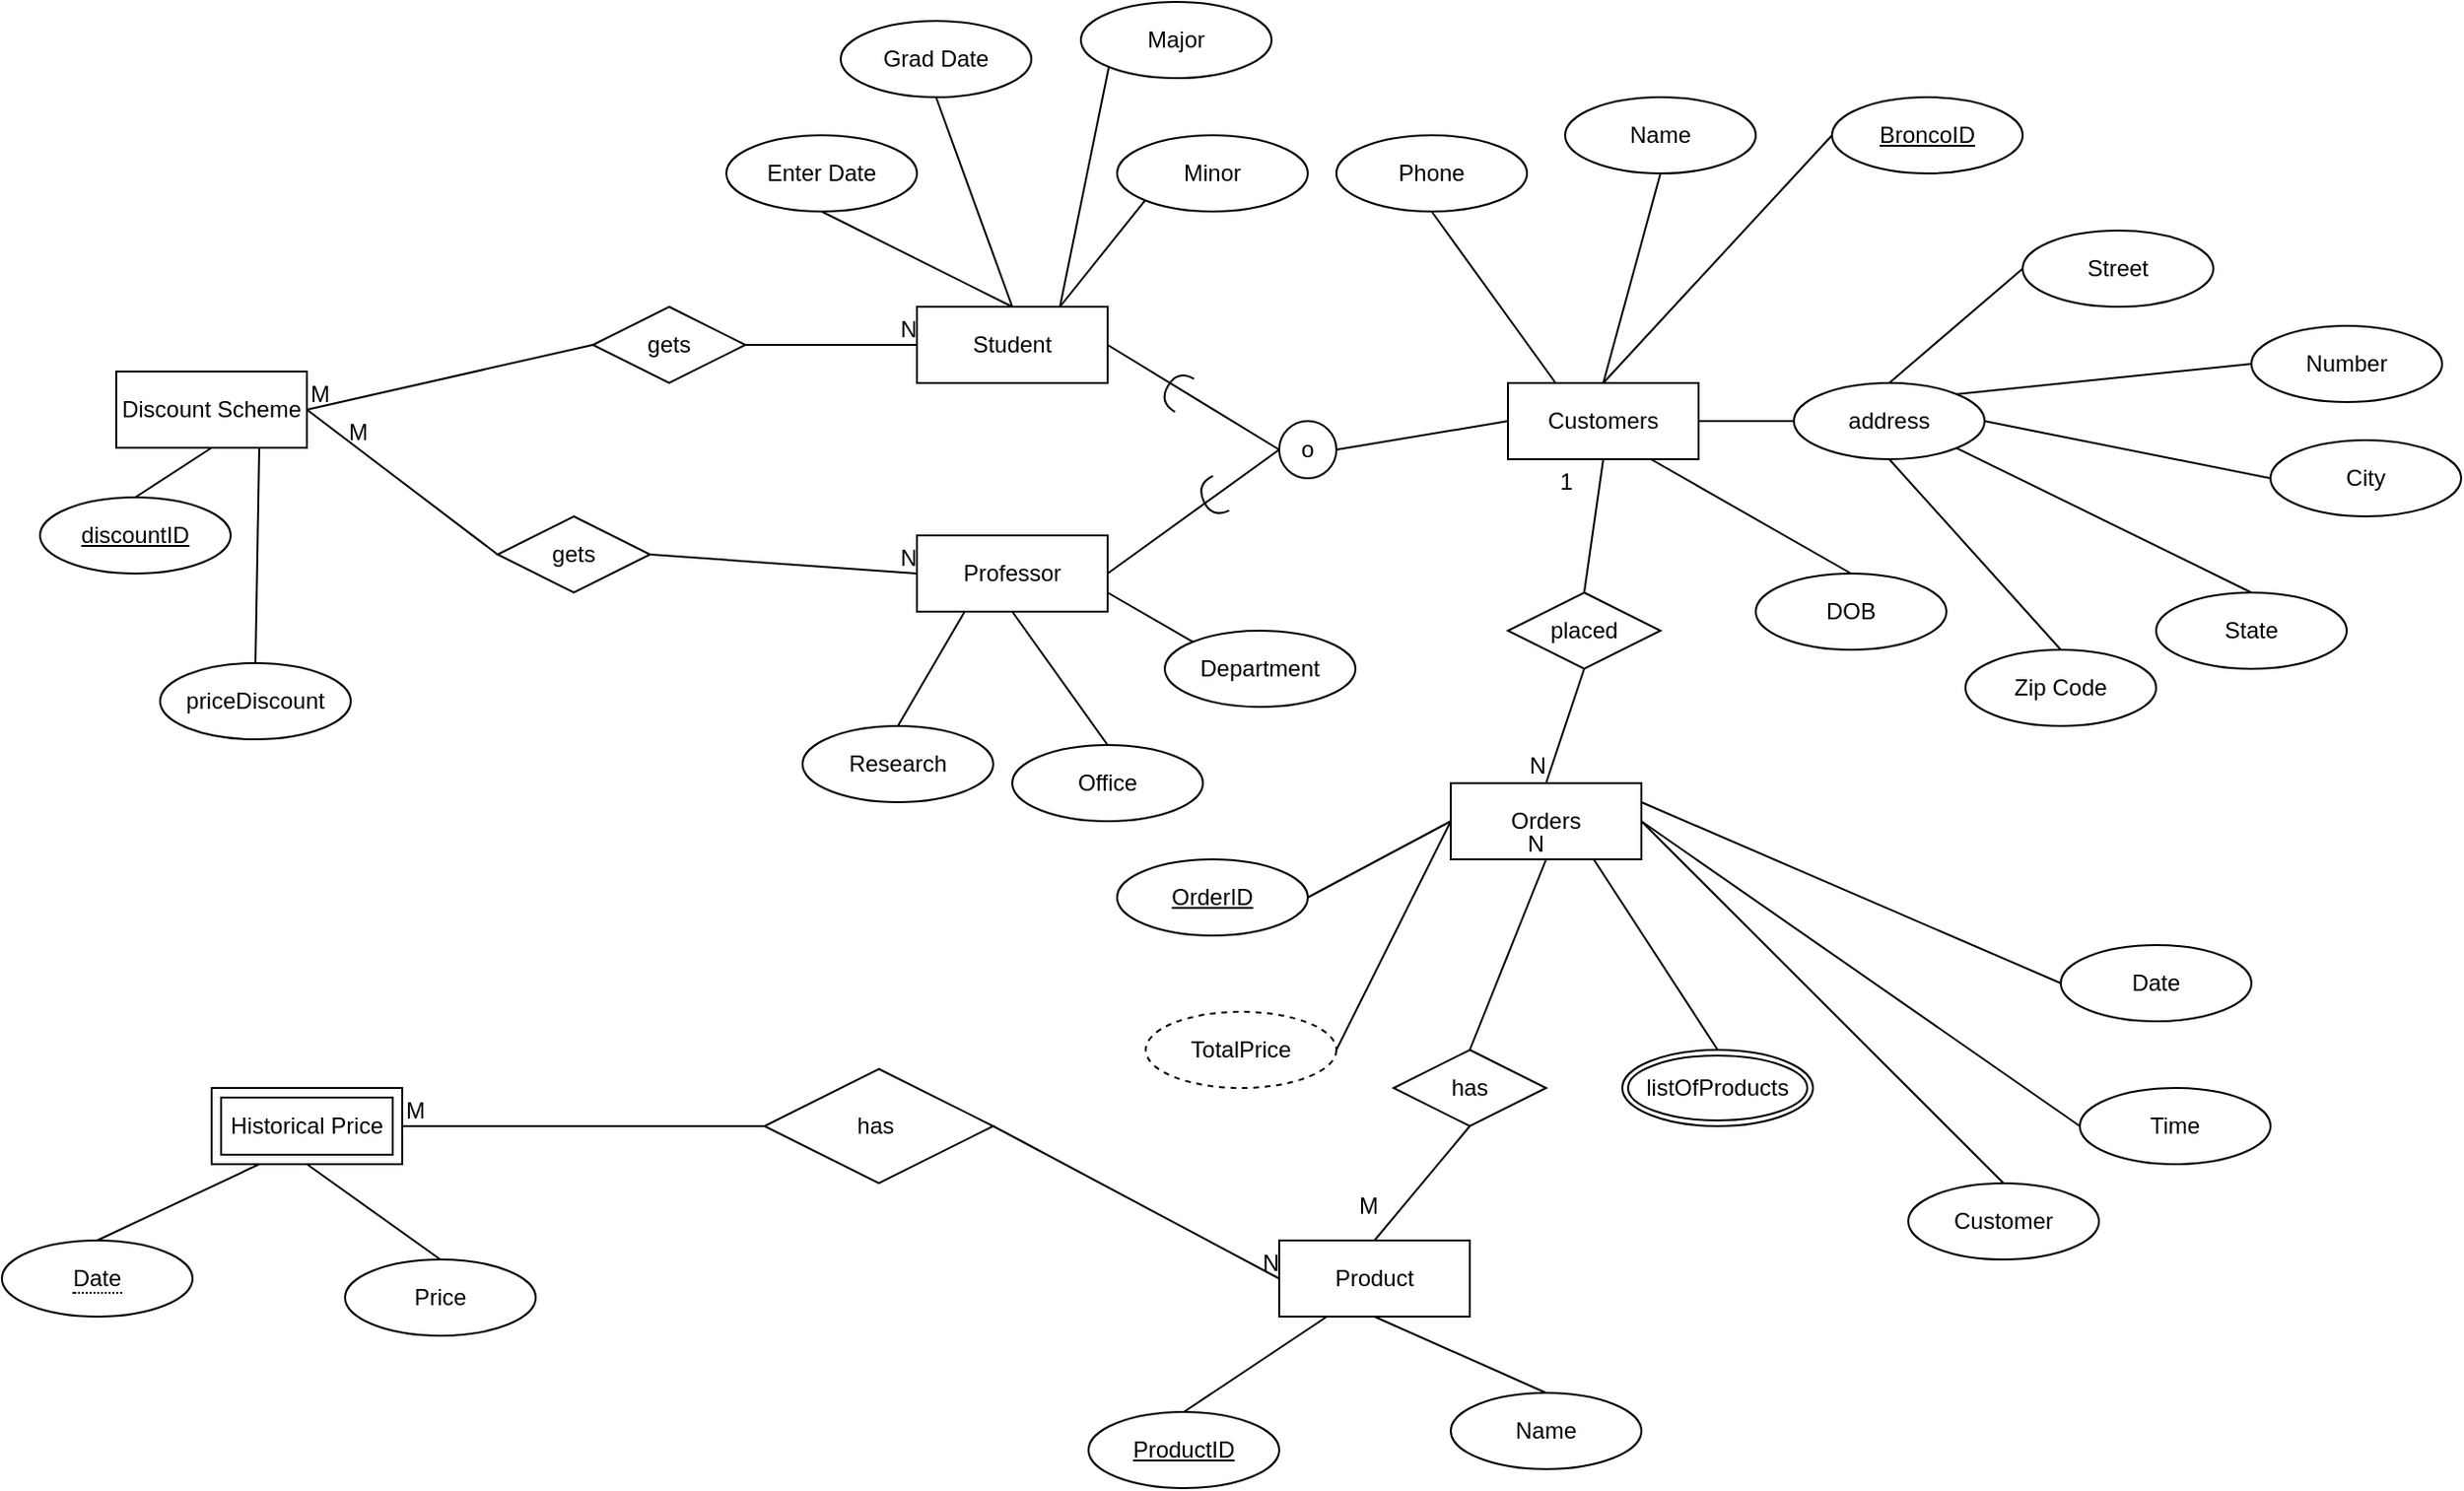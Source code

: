 <mxfile version="17.4.6" type="github"><diagram id="9OpbHMZkyGLYF3hpoqWr" name="Page-1"><mxGraphModel dx="1635" dy="1707" grid="0" gridSize="10" guides="1" tooltips="1" connect="1" arrows="1" fold="1" page="1" pageScale="1" pageWidth="1100" pageHeight="850" math="0" shadow="0"><root><mxCell id="0"/><mxCell id="1" parent="0"/><mxCell id="sUHgYp035g94h7qN6RoD-1" value="Customers" style="whiteSpace=wrap;html=1;align=center;" parent="1" vertex="1"><mxGeometry x="850" y="90" width="100" height="40" as="geometry"/></mxCell><mxCell id="sUHgYp035g94h7qN6RoD-2" value="BroncoID" style="ellipse;whiteSpace=wrap;html=1;align=center;fontStyle=4;" parent="1" vertex="1"><mxGeometry x="1020" y="-60" width="100" height="40" as="geometry"/></mxCell><mxCell id="sUHgYp035g94h7qN6RoD-3" value="Professor" style="whiteSpace=wrap;html=1;align=center;" parent="1" vertex="1"><mxGeometry x="540" y="170" width="100" height="40" as="geometry"/></mxCell><mxCell id="sUHgYp035g94h7qN6RoD-4" value="Student" style="whiteSpace=wrap;html=1;align=center;" parent="1" vertex="1"><mxGeometry x="540" y="50" width="100" height="40" as="geometry"/></mxCell><mxCell id="sUHgYp035g94h7qN6RoD-6" value="Product" style="whiteSpace=wrap;html=1;align=center;" parent="1" vertex="1"><mxGeometry x="730" y="540" width="100" height="40" as="geometry"/></mxCell><mxCell id="sUHgYp035g94h7qN6RoD-8" value="Orders" style="whiteSpace=wrap;html=1;align=center;" parent="1" vertex="1"><mxGeometry x="820" y="300" width="100" height="40" as="geometry"/></mxCell><mxCell id="sUHgYp035g94h7qN6RoD-19" value="" style="endArrow=none;html=1;rounded=0;entryX=0;entryY=0.5;entryDx=0;entryDy=0;exitX=1;exitY=0.5;exitDx=0;exitDy=0;startArrow=none;" parent="1" source="sUHgYp035g94h7qN6RoD-22" target="sUHgYp035g94h7qN6RoD-4" edge="1"><mxGeometry relative="1" as="geometry"><mxPoint x="350" y="290" as="sourcePoint"/><mxPoint x="510" y="290" as="targetPoint"/><Array as="points"/></mxGeometry></mxCell><mxCell id="sUHgYp035g94h7qN6RoD-21" value="N" style="resizable=0;html=1;align=right;verticalAlign=bottom;" parent="sUHgYp035g94h7qN6RoD-19" connectable="0" vertex="1"><mxGeometry x="1" relative="1" as="geometry"/></mxCell><mxCell id="sUHgYp035g94h7qN6RoD-22" value="gets" style="shape=rhombus;perimeter=rhombusPerimeter;whiteSpace=wrap;html=1;align=center;" parent="1" vertex="1"><mxGeometry x="370" y="50" width="80" height="40" as="geometry"/></mxCell><mxCell id="sUHgYp035g94h7qN6RoD-23" value="" style="endArrow=none;html=1;rounded=0;entryX=0;entryY=0.5;entryDx=0;entryDy=0;exitX=1;exitY=0.5;exitDx=0;exitDy=0;" parent="1" source="EufJS-9l2FlXT6CtHByc-48" target="sUHgYp035g94h7qN6RoD-22" edge="1"><mxGeometry relative="1" as="geometry"><mxPoint x="240.0" y="100" as="sourcePoint"/><mxPoint x="540" y="70" as="targetPoint"/><Array as="points"/></mxGeometry></mxCell><mxCell id="sUHgYp035g94h7qN6RoD-24" value="M" style="resizable=0;html=1;align=left;verticalAlign=bottom;" parent="sUHgYp035g94h7qN6RoD-23" connectable="0" vertex="1"><mxGeometry x="-1" relative="1" as="geometry"/></mxCell><mxCell id="sUHgYp035g94h7qN6RoD-26" value="" style="endArrow=none;html=1;rounded=0;entryX=0;entryY=0.5;entryDx=0;entryDy=0;exitX=1;exitY=0.5;exitDx=0;exitDy=0;startArrow=none;" parent="1" source="sUHgYp035g94h7qN6RoD-28" target="sUHgYp035g94h7qN6RoD-3" edge="1"><mxGeometry relative="1" as="geometry"><mxPoint x="330" y="390" as="sourcePoint"/><mxPoint x="520" y="170" as="targetPoint"/><Array as="points"/></mxGeometry></mxCell><mxCell id="sUHgYp035g94h7qN6RoD-27" value="N" style="resizable=0;html=1;align=right;verticalAlign=bottom;" parent="sUHgYp035g94h7qN6RoD-26" connectable="0" vertex="1"><mxGeometry x="1" relative="1" as="geometry"/></mxCell><mxCell id="sUHgYp035g94h7qN6RoD-28" value="gets" style="shape=rhombus;perimeter=rhombusPerimeter;whiteSpace=wrap;html=1;align=center;" parent="1" vertex="1"><mxGeometry x="320" y="160" width="80" height="40" as="geometry"/></mxCell><mxCell id="sUHgYp035g94h7qN6RoD-29" value="" style="endArrow=none;html=1;rounded=0;entryX=0;entryY=0.5;entryDx=0;entryDy=0;exitX=1;exitY=0.5;exitDx=0;exitDy=0;" parent="1" source="EufJS-9l2FlXT6CtHByc-48" target="sUHgYp035g94h7qN6RoD-28" edge="1"><mxGeometry relative="1" as="geometry"><mxPoint x="240.0" y="100" as="sourcePoint"/><mxPoint x="520" y="170" as="targetPoint"/><Array as="points"/></mxGeometry></mxCell><mxCell id="sUHgYp035g94h7qN6RoD-30" value="M" style="resizable=0;html=1;align=left;verticalAlign=bottom;" parent="sUHgYp035g94h7qN6RoD-29" connectable="0" vertex="1"><mxGeometry x="-1" relative="1" as="geometry"><mxPoint x="20" y="20" as="offset"/></mxGeometry></mxCell><mxCell id="sUHgYp035g94h7qN6RoD-32" value="" style="endArrow=none;html=1;rounded=0;entryX=0;entryY=0.5;entryDx=0;entryDy=0;exitX=1;exitY=0.5;exitDx=0;exitDy=0;startArrow=none;" parent="1" source="sUHgYp035g94h7qN6RoD-31" target="sUHgYp035g94h7qN6RoD-6" edge="1"><mxGeometry relative="1" as="geometry"><mxPoint x="350" y="290" as="sourcePoint"/><mxPoint x="510" y="290" as="targetPoint"/></mxGeometry></mxCell><mxCell id="sUHgYp035g94h7qN6RoD-34" value="N" style="resizable=0;html=1;align=right;verticalAlign=bottom;" parent="sUHgYp035g94h7qN6RoD-32" connectable="0" vertex="1"><mxGeometry x="1" relative="1" as="geometry"/></mxCell><mxCell id="sUHgYp035g94h7qN6RoD-31" value="has&amp;nbsp;" style="shape=rhombus;perimeter=rhombusPerimeter;whiteSpace=wrap;html=1;align=center;" parent="1" vertex="1"><mxGeometry x="460" y="450" width="120" height="60" as="geometry"/></mxCell><mxCell id="sUHgYp035g94h7qN6RoD-35" value="" style="endArrow=none;html=1;rounded=0;entryX=0;entryY=0.5;entryDx=0;entryDy=0;exitX=1;exitY=0.5;exitDx=0;exitDy=0;" parent="1" source="EufJS-9l2FlXT6CtHByc-34" target="sUHgYp035g94h7qN6RoD-31" edge="1"><mxGeometry relative="1" as="geometry"><mxPoint x="360" y="510" as="sourcePoint"/><mxPoint x="860" y="440" as="targetPoint"/></mxGeometry></mxCell><mxCell id="sUHgYp035g94h7qN6RoD-36" value="M" style="resizable=0;html=1;align=left;verticalAlign=bottom;" parent="sUHgYp035g94h7qN6RoD-35" connectable="0" vertex="1"><mxGeometry x="-1" relative="1" as="geometry"/></mxCell><mxCell id="sUHgYp035g94h7qN6RoD-38" value="placed" style="shape=rhombus;perimeter=rhombusPerimeter;whiteSpace=wrap;html=1;align=center;" parent="1" vertex="1"><mxGeometry x="850" y="200" width="80" height="40" as="geometry"/></mxCell><mxCell id="sUHgYp035g94h7qN6RoD-39" value="" style="endArrow=none;html=1;rounded=0;entryX=0.5;entryY=1;entryDx=0;entryDy=0;exitX=0.5;exitY=0;exitDx=0;exitDy=0;" parent="1" source="sUHgYp035g94h7qN6RoD-38" target="sUHgYp035g94h7qN6RoD-1" edge="1"><mxGeometry relative="1" as="geometry"><mxPoint x="790" y="90" as="sourcePoint"/><mxPoint x="860" y="120" as="targetPoint"/></mxGeometry></mxCell><mxCell id="sUHgYp035g94h7qN6RoD-40" value="1" style="resizable=0;html=1;align=right;verticalAlign=bottom;" parent="sUHgYp035g94h7qN6RoD-39" connectable="0" vertex="1"><mxGeometry x="1" relative="1" as="geometry"><mxPoint x="-15" y="20" as="offset"/></mxGeometry></mxCell><mxCell id="sUHgYp035g94h7qN6RoD-41" value="" style="endArrow=none;html=1;rounded=0;entryX=0.5;entryY=0;entryDx=0;entryDy=0;exitX=0.5;exitY=1;exitDx=0;exitDy=0;startArrow=none;" parent="1" source="sUHgYp035g94h7qN6RoD-38" target="sUHgYp035g94h7qN6RoD-8" edge="1"><mxGeometry relative="1" as="geometry"><mxPoint x="460" y="80" as="sourcePoint"/><mxPoint x="550" y="80" as="targetPoint"/><Array as="points"/></mxGeometry></mxCell><mxCell id="sUHgYp035g94h7qN6RoD-42" value="N" style="resizable=0;html=1;align=right;verticalAlign=bottom;" parent="sUHgYp035g94h7qN6RoD-41" connectable="0" vertex="1"><mxGeometry x="1" relative="1" as="geometry"/></mxCell><mxCell id="sUHgYp035g94h7qN6RoD-47" value="" style="endArrow=none;html=1;rounded=0;entryX=0.5;entryY=1;entryDx=0;entryDy=0;exitX=0.5;exitY=0;exitDx=0;exitDy=0;startArrow=none;" parent="1" source="sUHgYp035g94h7qN6RoD-49" target="sUHgYp035g94h7qN6RoD-8" edge="1"><mxGeometry relative="1" as="geometry"><mxPoint x="450" y="550" as="sourcePoint"/><mxPoint x="980" y="490" as="targetPoint"/><Array as="points"/></mxGeometry></mxCell><mxCell id="sUHgYp035g94h7qN6RoD-48" value="N" style="resizable=0;html=1;align=right;verticalAlign=bottom;" parent="sUHgYp035g94h7qN6RoD-47" connectable="0" vertex="1"><mxGeometry x="1" relative="1" as="geometry"/></mxCell><mxCell id="sUHgYp035g94h7qN6RoD-49" value="has" style="shape=rhombus;perimeter=rhombusPerimeter;whiteSpace=wrap;html=1;align=center;" parent="1" vertex="1"><mxGeometry x="790" y="440" width="80" height="40" as="geometry"/></mxCell><mxCell id="sUHgYp035g94h7qN6RoD-50" value="" style="endArrow=none;html=1;rounded=0;exitX=0.5;exitY=0;exitDx=0;exitDy=0;entryX=0.5;entryY=1;entryDx=0;entryDy=0;" parent="1" source="sUHgYp035g94h7qN6RoD-6" target="sUHgYp035g94h7qN6RoD-49" edge="1"><mxGeometry relative="1" as="geometry"><mxPoint x="810" y="445" as="sourcePoint"/><mxPoint x="860" y="420" as="targetPoint"/><Array as="points"/></mxGeometry></mxCell><mxCell id="sUHgYp035g94h7qN6RoD-51" value="M" style="resizable=0;html=1;align=left;verticalAlign=bottom;" parent="sUHgYp035g94h7qN6RoD-50" connectable="0" vertex="1"><mxGeometry x="-1" relative="1" as="geometry"><mxPoint x="-10" y="-10" as="offset"/></mxGeometry></mxCell><mxCell id="sUHgYp035g94h7qN6RoD-53" value="" style="endArrow=none;html=1;rounded=0;entryX=0;entryY=0.5;entryDx=0;entryDy=0;exitX=0.5;exitY=0;exitDx=0;exitDy=0;" parent="1" source="sUHgYp035g94h7qN6RoD-1" target="sUHgYp035g94h7qN6RoD-2" edge="1"><mxGeometry relative="1" as="geometry"><mxPoint x="350" y="220" as="sourcePoint"/><mxPoint x="510" y="220" as="targetPoint"/></mxGeometry></mxCell><mxCell id="EufJS-9l2FlXT6CtHByc-1" value="o" style="ellipse;whiteSpace=wrap;html=1;aspect=fixed;" parent="1" vertex="1"><mxGeometry x="730" y="110" width="30" height="30" as="geometry"/></mxCell><mxCell id="EufJS-9l2FlXT6CtHByc-2" value="" style="endArrow=none;html=1;rounded=0;entryX=0;entryY=0.5;entryDx=0;entryDy=0;exitX=1;exitY=0.5;exitDx=0;exitDy=0;" parent="1" source="EufJS-9l2FlXT6CtHByc-1" target="sUHgYp035g94h7qN6RoD-1" edge="1"><mxGeometry width="50" height="50" relative="1" as="geometry"><mxPoint x="720" y="260" as="sourcePoint"/><mxPoint x="770" y="210" as="targetPoint"/></mxGeometry></mxCell><mxCell id="EufJS-9l2FlXT6CtHByc-5" value="" style="shape=requiredInterface;html=1;verticalLabelPosition=bottom;sketch=0;rotation=-205;" parent="1" vertex="1"><mxGeometry x="690" y="140" width="10" height="20" as="geometry"/></mxCell><mxCell id="EufJS-9l2FlXT6CtHByc-10" value="" style="endArrow=none;html=1;rounded=0;entryX=0;entryY=0.5;entryDx=0;entryDy=0;exitX=1;exitY=0.5;exitDx=0;exitDy=0;" parent="1" source="sUHgYp035g94h7qN6RoD-3" target="EufJS-9l2FlXT6CtHByc-1" edge="1"><mxGeometry width="50" height="50" relative="1" as="geometry"><mxPoint x="640" y="190" as="sourcePoint"/><mxPoint x="730" y="125" as="targetPoint"/></mxGeometry></mxCell><mxCell id="EufJS-9l2FlXT6CtHByc-6" value="" style="shape=requiredInterface;html=1;verticalLabelPosition=bottom;sketch=0;rotation=-150;" parent="1" vertex="1"><mxGeometry x="671" y="84" width="10" height="20" as="geometry"/></mxCell><mxCell id="EufJS-9l2FlXT6CtHByc-11" value="" style="endArrow=none;html=1;rounded=0;exitX=1;exitY=0.5;exitDx=0;exitDy=0;entryX=0;entryY=0.5;entryDx=0;entryDy=0;" parent="1" source="sUHgYp035g94h7qN6RoD-4" target="EufJS-9l2FlXT6CtHByc-1" edge="1"><mxGeometry width="50" height="50" relative="1" as="geometry"><mxPoint x="640" y="70" as="sourcePoint"/><mxPoint x="670" y="80" as="targetPoint"/></mxGeometry></mxCell><mxCell id="EufJS-9l2FlXT6CtHByc-12" value="Department" style="ellipse;whiteSpace=wrap;html=1;align=center;" parent="1" vertex="1"><mxGeometry x="670" y="220" width="100" height="40" as="geometry"/></mxCell><mxCell id="EufJS-9l2FlXT6CtHByc-13" value="Research" style="ellipse;whiteSpace=wrap;html=1;align=center;" parent="1" vertex="1"><mxGeometry x="480" y="270" width="100" height="40" as="geometry"/></mxCell><mxCell id="EufJS-9l2FlXT6CtHByc-14" value="DOB" style="ellipse;whiteSpace=wrap;html=1;align=center;" parent="1" vertex="1"><mxGeometry x="980" y="190" width="100" height="40" as="geometry"/></mxCell><mxCell id="EufJS-9l2FlXT6CtHByc-15" value="Name" style="ellipse;whiteSpace=wrap;html=1;align=center;" parent="1" vertex="1"><mxGeometry x="880" y="-60" width="100" height="40" as="geometry"/></mxCell><mxCell id="EufJS-9l2FlXT6CtHByc-16" value="address" style="ellipse;whiteSpace=wrap;html=1;align=center;" parent="1" vertex="1"><mxGeometry x="1000" y="90" width="100" height="40" as="geometry"/></mxCell><mxCell id="EufJS-9l2FlXT6CtHByc-17" value="Zip Code" style="ellipse;whiteSpace=wrap;html=1;align=center;" parent="1" vertex="1"><mxGeometry x="1090" y="230" width="100" height="40" as="geometry"/></mxCell><mxCell id="EufJS-9l2FlXT6CtHByc-18" value="State" style="ellipse;whiteSpace=wrap;html=1;align=center;" parent="1" vertex="1"><mxGeometry x="1190" y="200" width="100" height="40" as="geometry"/></mxCell><mxCell id="EufJS-9l2FlXT6CtHByc-19" value="City" style="ellipse;whiteSpace=wrap;html=1;align=center;" parent="1" vertex="1"><mxGeometry x="1250" y="120" width="100" height="40" as="geometry"/></mxCell><mxCell id="EufJS-9l2FlXT6CtHByc-20" value="Number" style="ellipse;whiteSpace=wrap;html=1;align=center;" parent="1" vertex="1"><mxGeometry x="1240" y="60" width="100" height="40" as="geometry"/></mxCell><mxCell id="EufJS-9l2FlXT6CtHByc-21" value="Street" style="ellipse;whiteSpace=wrap;html=1;align=center;" parent="1" vertex="1"><mxGeometry x="1120" y="10" width="100" height="40" as="geometry"/></mxCell><mxCell id="EufJS-9l2FlXT6CtHByc-24" value="" style="endArrow=none;html=1;rounded=0;entryX=0.5;entryY=0;entryDx=0;entryDy=0;exitX=0;exitY=0.5;exitDx=0;exitDy=0;" parent="1" source="EufJS-9l2FlXT6CtHByc-21" target="EufJS-9l2FlXT6CtHByc-16" edge="1"><mxGeometry relative="1" as="geometry"><mxPoint x="820" y="310" as="sourcePoint"/><mxPoint x="980" y="310" as="targetPoint"/></mxGeometry></mxCell><mxCell id="EufJS-9l2FlXT6CtHByc-25" value="" style="endArrow=none;html=1;rounded=0;entryX=0;entryY=0.5;entryDx=0;entryDy=0;exitX=1;exitY=0;exitDx=0;exitDy=0;" parent="1" source="EufJS-9l2FlXT6CtHByc-16" target="EufJS-9l2FlXT6CtHByc-20" edge="1"><mxGeometry relative="1" as="geometry"><mxPoint x="820" y="310" as="sourcePoint"/><mxPoint x="980" y="310" as="targetPoint"/></mxGeometry></mxCell><mxCell id="EufJS-9l2FlXT6CtHByc-26" value="" style="endArrow=none;html=1;rounded=0;entryX=1;entryY=0.5;entryDx=0;entryDy=0;exitX=0;exitY=0.5;exitDx=0;exitDy=0;" parent="1" source="EufJS-9l2FlXT6CtHByc-19" target="EufJS-9l2FlXT6CtHByc-16" edge="1"><mxGeometry relative="1" as="geometry"><mxPoint x="820" y="310" as="sourcePoint"/><mxPoint x="980" y="310" as="targetPoint"/></mxGeometry></mxCell><mxCell id="EufJS-9l2FlXT6CtHByc-27" value="" style="endArrow=none;html=1;rounded=0;entryX=1;entryY=1;entryDx=0;entryDy=0;exitX=0.5;exitY=0;exitDx=0;exitDy=0;" parent="1" source="EufJS-9l2FlXT6CtHByc-18" target="EufJS-9l2FlXT6CtHByc-16" edge="1"><mxGeometry relative="1" as="geometry"><mxPoint x="820" y="310" as="sourcePoint"/><mxPoint x="980" y="310" as="targetPoint"/></mxGeometry></mxCell><mxCell id="EufJS-9l2FlXT6CtHByc-28" value="" style="endArrow=none;html=1;rounded=0;entryX=0.5;entryY=1;entryDx=0;entryDy=0;exitX=0.5;exitY=0;exitDx=0;exitDy=0;" parent="1" source="EufJS-9l2FlXT6CtHByc-17" target="EufJS-9l2FlXT6CtHByc-16" edge="1"><mxGeometry relative="1" as="geometry"><mxPoint x="820" y="310" as="sourcePoint"/><mxPoint x="980" y="310" as="targetPoint"/></mxGeometry></mxCell><mxCell id="EufJS-9l2FlXT6CtHByc-29" value="" style="endArrow=none;html=1;rounded=0;entryX=0;entryY=0.5;entryDx=0;entryDy=0;exitX=1;exitY=0.5;exitDx=0;exitDy=0;" parent="1" source="sUHgYp035g94h7qN6RoD-1" target="EufJS-9l2FlXT6CtHByc-16" edge="1"><mxGeometry relative="1" as="geometry"><mxPoint x="820" y="310" as="sourcePoint"/><mxPoint x="980" y="310" as="targetPoint"/></mxGeometry></mxCell><mxCell id="EufJS-9l2FlXT6CtHByc-30" value="" style="endArrow=none;html=1;rounded=0;entryX=0.5;entryY=0;entryDx=0;entryDy=0;exitX=0.75;exitY=1;exitDx=0;exitDy=0;" parent="1" source="sUHgYp035g94h7qN6RoD-1" target="EufJS-9l2FlXT6CtHByc-14" edge="1"><mxGeometry relative="1" as="geometry"><mxPoint x="820" y="310" as="sourcePoint"/><mxPoint x="980" y="310" as="targetPoint"/></mxGeometry></mxCell><mxCell id="EufJS-9l2FlXT6CtHByc-31" value="" style="endArrow=none;html=1;rounded=0;entryX=0.5;entryY=0;entryDx=0;entryDy=0;exitX=0.5;exitY=1;exitDx=0;exitDy=0;" parent="1" source="EufJS-9l2FlXT6CtHByc-15" target="sUHgYp035g94h7qN6RoD-1" edge="1"><mxGeometry relative="1" as="geometry"><mxPoint x="820" y="310" as="sourcePoint"/><mxPoint x="980" y="310" as="targetPoint"/></mxGeometry></mxCell><mxCell id="EufJS-9l2FlXT6CtHByc-32" value="Phone" style="ellipse;whiteSpace=wrap;html=1;align=center;" parent="1" vertex="1"><mxGeometry x="760" y="-40" width="100" height="40" as="geometry"/></mxCell><mxCell id="EufJS-9l2FlXT6CtHByc-33" value="" style="endArrow=none;html=1;rounded=0;entryX=0.25;entryY=0;entryDx=0;entryDy=0;exitX=0.5;exitY=1;exitDx=0;exitDy=0;" parent="1" source="EufJS-9l2FlXT6CtHByc-32" target="sUHgYp035g94h7qN6RoD-1" edge="1"><mxGeometry relative="1" as="geometry"><mxPoint x="820" y="310" as="sourcePoint"/><mxPoint x="980" y="310" as="targetPoint"/></mxGeometry></mxCell><mxCell id="EufJS-9l2FlXT6CtHByc-34" value="Historical Price" style="shape=ext;margin=3;double=1;whiteSpace=wrap;html=1;align=center;" parent="1" vertex="1"><mxGeometry x="170" y="460" width="100" height="40" as="geometry"/></mxCell><mxCell id="EufJS-9l2FlXT6CtHByc-36" value="Office" style="ellipse;whiteSpace=wrap;html=1;align=center;" parent="1" vertex="1"><mxGeometry x="590" y="280" width="100" height="40" as="geometry"/></mxCell><mxCell id="EufJS-9l2FlXT6CtHByc-37" value="" style="endArrow=none;html=1;rounded=0;entryX=1;entryY=0.75;entryDx=0;entryDy=0;exitX=0;exitY=0;exitDx=0;exitDy=0;" parent="1" source="EufJS-9l2FlXT6CtHByc-12" target="sUHgYp035g94h7qN6RoD-3" edge="1"><mxGeometry relative="1" as="geometry"><mxPoint x="1150" y="220" as="sourcePoint"/><mxPoint x="1310" y="220" as="targetPoint"/></mxGeometry></mxCell><mxCell id="EufJS-9l2FlXT6CtHByc-38" value="" style="endArrow=none;html=1;rounded=0;exitX=0.5;exitY=1;exitDx=0;exitDy=0;entryX=0.5;entryY=0;entryDx=0;entryDy=0;" parent="1" source="sUHgYp035g94h7qN6RoD-3" target="EufJS-9l2FlXT6CtHByc-36" edge="1"><mxGeometry relative="1" as="geometry"><mxPoint x="1150" y="220" as="sourcePoint"/><mxPoint x="1310" y="220" as="targetPoint"/></mxGeometry></mxCell><mxCell id="EufJS-9l2FlXT6CtHByc-39" value="" style="endArrow=none;html=1;rounded=0;exitX=0.25;exitY=1;exitDx=0;exitDy=0;entryX=0.5;entryY=0;entryDx=0;entryDy=0;" parent="1" source="sUHgYp035g94h7qN6RoD-3" target="EufJS-9l2FlXT6CtHByc-13" edge="1"><mxGeometry relative="1" as="geometry"><mxPoint x="1150" y="220" as="sourcePoint"/><mxPoint x="1310" y="220" as="targetPoint"/></mxGeometry></mxCell><mxCell id="EufJS-9l2FlXT6CtHByc-40" value="Minor" style="ellipse;whiteSpace=wrap;html=1;align=center;" parent="1" vertex="1"><mxGeometry x="645" y="-40" width="100" height="40" as="geometry"/></mxCell><mxCell id="EufJS-9l2FlXT6CtHByc-41" value="Enter Date" style="ellipse;whiteSpace=wrap;html=1;align=center;" parent="1" vertex="1"><mxGeometry x="440" y="-40" width="100" height="40" as="geometry"/></mxCell><mxCell id="EufJS-9l2FlXT6CtHByc-42" value="Major" style="ellipse;whiteSpace=wrap;html=1;align=center;" parent="1" vertex="1"><mxGeometry x="626" y="-110" width="100" height="40" as="geometry"/></mxCell><mxCell id="EufJS-9l2FlXT6CtHByc-43" value="Grad Date" style="ellipse;whiteSpace=wrap;html=1;align=center;" parent="1" vertex="1"><mxGeometry x="500" y="-100" width="100" height="40" as="geometry"/></mxCell><mxCell id="EufJS-9l2FlXT6CtHByc-44" value="" style="endArrow=none;html=1;rounded=0;entryX=0;entryY=1;entryDx=0;entryDy=0;exitX=0.75;exitY=0;exitDx=0;exitDy=0;" parent="1" source="sUHgYp035g94h7qN6RoD-4" target="EufJS-9l2FlXT6CtHByc-40" edge="1"><mxGeometry relative="1" as="geometry"><mxPoint x="1150" y="220" as="sourcePoint"/><mxPoint x="1310" y="220" as="targetPoint"/></mxGeometry></mxCell><mxCell id="EufJS-9l2FlXT6CtHByc-45" value="" style="endArrow=none;html=1;rounded=0;entryX=0;entryY=1;entryDx=0;entryDy=0;exitX=0.75;exitY=0;exitDx=0;exitDy=0;" parent="1" source="sUHgYp035g94h7qN6RoD-4" target="EufJS-9l2FlXT6CtHByc-42" edge="1"><mxGeometry relative="1" as="geometry"><mxPoint x="1150" y="220" as="sourcePoint"/><mxPoint x="1310" y="220" as="targetPoint"/></mxGeometry></mxCell><mxCell id="EufJS-9l2FlXT6CtHByc-46" value="" style="endArrow=none;html=1;rounded=0;exitX=0.5;exitY=0;exitDx=0;exitDy=0;entryX=0.5;entryY=1;entryDx=0;entryDy=0;" parent="1" source="sUHgYp035g94h7qN6RoD-4" target="EufJS-9l2FlXT6CtHByc-43" edge="1"><mxGeometry relative="1" as="geometry"><mxPoint x="580" y="18.46" as="sourcePoint"/><mxPoint x="740" y="18.46" as="targetPoint"/></mxGeometry></mxCell><mxCell id="EufJS-9l2FlXT6CtHByc-47" value="" style="endArrow=none;html=1;rounded=0;entryX=0.5;entryY=0;entryDx=0;entryDy=0;exitX=0.5;exitY=1;exitDx=0;exitDy=0;" parent="1" source="EufJS-9l2FlXT6CtHByc-41" target="sUHgYp035g94h7qN6RoD-4" edge="1"><mxGeometry relative="1" as="geometry"><mxPoint x="570" y="10" as="sourcePoint"/><mxPoint x="730" y="10" as="targetPoint"/></mxGeometry></mxCell><mxCell id="EufJS-9l2FlXT6CtHByc-48" value="Discount Scheme" style="whiteSpace=wrap;html=1;align=center;" parent="1" vertex="1"><mxGeometry x="120" y="84" width="100" height="40" as="geometry"/></mxCell><mxCell id="EufJS-9l2FlXT6CtHByc-49" value="discountID" style="ellipse;whiteSpace=wrap;html=1;align=center;fontStyle=4;" parent="1" vertex="1"><mxGeometry x="80" y="150" width="100" height="40" as="geometry"/></mxCell><mxCell id="EufJS-9l2FlXT6CtHByc-50" value="" style="endArrow=none;html=1;rounded=0;exitX=0.5;exitY=1;exitDx=0;exitDy=0;entryX=0.5;entryY=0;entryDx=0;entryDy=0;" parent="1" source="EufJS-9l2FlXT6CtHByc-48" target="EufJS-9l2FlXT6CtHByc-49" edge="1"><mxGeometry relative="1" as="geometry"><mxPoint x="610" y="220" as="sourcePoint"/><mxPoint x="770" y="220" as="targetPoint"/></mxGeometry></mxCell><mxCell id="EufJS-9l2FlXT6CtHByc-51" value="ProductID" style="ellipse;whiteSpace=wrap;html=1;align=center;fontStyle=4;" parent="1" vertex="1"><mxGeometry x="630" y="630" width="100" height="40" as="geometry"/></mxCell><mxCell id="EufJS-9l2FlXT6CtHByc-52" value="Name" style="ellipse;whiteSpace=wrap;html=1;align=center;" parent="1" vertex="1"><mxGeometry x="820" y="620" width="100" height="40" as="geometry"/></mxCell><mxCell id="EufJS-9l2FlXT6CtHByc-53" value="" style="endArrow=none;html=1;rounded=0;entryX=0.5;entryY=0;entryDx=0;entryDy=0;exitX=0.5;exitY=1;exitDx=0;exitDy=0;" parent="1" source="sUHgYp035g94h7qN6RoD-6" target="EufJS-9l2FlXT6CtHByc-52" edge="1"><mxGeometry relative="1" as="geometry"><mxPoint x="610" y="580" as="sourcePoint"/><mxPoint x="770" y="580" as="targetPoint"/></mxGeometry></mxCell><mxCell id="EufJS-9l2FlXT6CtHByc-55" value="" style="endArrow=none;html=1;rounded=0;exitX=0.5;exitY=0;exitDx=0;exitDy=0;entryX=0.25;entryY=1;entryDx=0;entryDy=0;" parent="1" source="EufJS-9l2FlXT6CtHByc-51" target="sUHgYp035g94h7qN6RoD-6" edge="1"><mxGeometry relative="1" as="geometry"><mxPoint x="610" y="580" as="sourcePoint"/><mxPoint x="780" y="610" as="targetPoint"/></mxGeometry></mxCell><mxCell id="EufJS-9l2FlXT6CtHByc-56" value="&lt;span style=&quot;border-bottom: 1px dotted&quot;&gt;Date&lt;/span&gt;" style="ellipse;whiteSpace=wrap;html=1;align=center;" parent="1" vertex="1"><mxGeometry x="60" y="540" width="100" height="40" as="geometry"/></mxCell><mxCell id="EufJS-9l2FlXT6CtHByc-57" value="Price" style="ellipse;whiteSpace=wrap;html=1;align=center;" parent="1" vertex="1"><mxGeometry x="240" y="550" width="100" height="40" as="geometry"/></mxCell><mxCell id="EufJS-9l2FlXT6CtHByc-58" value="" style="endArrow=none;html=1;rounded=0;exitX=0.5;exitY=1;exitDx=0;exitDy=0;entryX=0.5;entryY=0;entryDx=0;entryDy=0;" parent="1" source="EufJS-9l2FlXT6CtHByc-34" target="EufJS-9l2FlXT6CtHByc-57" edge="1"><mxGeometry relative="1" as="geometry"><mxPoint x="610" y="580" as="sourcePoint"/><mxPoint x="770" y="580" as="targetPoint"/></mxGeometry></mxCell><mxCell id="EufJS-9l2FlXT6CtHByc-59" value="" style="endArrow=none;html=1;rounded=0;exitX=0.25;exitY=1;exitDx=0;exitDy=0;entryX=0.5;entryY=0;entryDx=0;entryDy=0;" parent="1" source="EufJS-9l2FlXT6CtHByc-34" target="EufJS-9l2FlXT6CtHByc-56" edge="1"><mxGeometry relative="1" as="geometry"><mxPoint x="610" y="580" as="sourcePoint"/><mxPoint x="770" y="580" as="targetPoint"/></mxGeometry></mxCell><mxCell id="EufJS-9l2FlXT6CtHByc-60" value="OrderID" style="ellipse;whiteSpace=wrap;html=1;align=center;fontStyle=4;" parent="1" vertex="1"><mxGeometry x="645" y="340" width="100" height="40" as="geometry"/></mxCell><mxCell id="EufJS-9l2FlXT6CtHByc-61" value="Time" style="ellipse;whiteSpace=wrap;html=1;align=center;" parent="1" vertex="1"><mxGeometry x="1150" y="460" width="100" height="40" as="geometry"/></mxCell><mxCell id="EufJS-9l2FlXT6CtHByc-63" value="Customer" style="ellipse;whiteSpace=wrap;html=1;align=center;" parent="1" vertex="1"><mxGeometry x="1060" y="510" width="100" height="40" as="geometry"/></mxCell><mxCell id="EufJS-9l2FlXT6CtHByc-64" value="Date" style="ellipse;whiteSpace=wrap;html=1;align=center;" parent="1" vertex="1"><mxGeometry x="1140" y="385" width="100" height="40" as="geometry"/></mxCell><mxCell id="EufJS-9l2FlXT6CtHByc-65" value="TotalPrice" style="ellipse;whiteSpace=wrap;html=1;align=center;dashed=1;" parent="1" vertex="1"><mxGeometry x="660" y="420" width="100" height="40" as="geometry"/></mxCell><mxCell id="EufJS-9l2FlXT6CtHByc-66" value="" style="endArrow=none;html=1;rounded=0;entryX=0;entryY=0.5;entryDx=0;entryDy=0;exitX=1;exitY=0.5;exitDx=0;exitDy=0;" parent="1" source="EufJS-9l2FlXT6CtHByc-65" target="sUHgYp035g94h7qN6RoD-8" edge="1"><mxGeometry relative="1" as="geometry"><mxPoint x="610" y="580" as="sourcePoint"/><mxPoint x="770" y="580" as="targetPoint"/></mxGeometry></mxCell><mxCell id="EufJS-9l2FlXT6CtHByc-67" value="" style="endArrow=none;html=1;rounded=0;entryX=0;entryY=0.5;entryDx=0;entryDy=0;exitX=1;exitY=0.5;exitDx=0;exitDy=0;" parent="1" source="EufJS-9l2FlXT6CtHByc-60" target="sUHgYp035g94h7qN6RoD-8" edge="1"><mxGeometry relative="1" as="geometry"><mxPoint x="670" y="550" as="sourcePoint"/><mxPoint x="830" y="550" as="targetPoint"/></mxGeometry></mxCell><mxCell id="EufJS-9l2FlXT6CtHByc-68" value="" style="endArrow=none;html=1;rounded=0;entryX=0.75;entryY=1;entryDx=0;entryDy=0;exitX=0.5;exitY=0;exitDx=0;exitDy=0;" parent="1" source="EufJS-9l2FlXT6CtHByc-72" target="sUHgYp035g94h7qN6RoD-8" edge="1"><mxGeometry relative="1" as="geometry"><mxPoint x="960" y="450" as="sourcePoint"/><mxPoint x="830" y="550" as="targetPoint"/></mxGeometry></mxCell><mxCell id="EufJS-9l2FlXT6CtHByc-69" value="" style="endArrow=none;html=1;rounded=0;entryX=1;entryY=0.5;entryDx=0;entryDy=0;exitX=0.5;exitY=0;exitDx=0;exitDy=0;" parent="1" source="EufJS-9l2FlXT6CtHByc-63" target="sUHgYp035g94h7qN6RoD-8" edge="1"><mxGeometry relative="1" as="geometry"><mxPoint x="670" y="550" as="sourcePoint"/><mxPoint x="830" y="550" as="targetPoint"/></mxGeometry></mxCell><mxCell id="EufJS-9l2FlXT6CtHByc-70" value="" style="endArrow=none;html=1;rounded=0;entryX=0;entryY=0.5;entryDx=0;entryDy=0;exitX=1;exitY=0.5;exitDx=0;exitDy=0;" parent="1" source="sUHgYp035g94h7qN6RoD-8" target="EufJS-9l2FlXT6CtHByc-61" edge="1"><mxGeometry relative="1" as="geometry"><mxPoint x="670" y="550" as="sourcePoint"/><mxPoint x="830" y="550" as="targetPoint"/></mxGeometry></mxCell><mxCell id="EufJS-9l2FlXT6CtHByc-71" value="" style="endArrow=none;html=1;rounded=0;entryX=0;entryY=0.5;entryDx=0;entryDy=0;exitX=1;exitY=0.25;exitDx=0;exitDy=0;" parent="1" source="sUHgYp035g94h7qN6RoD-8" target="EufJS-9l2FlXT6CtHByc-64" edge="1"><mxGeometry relative="1" as="geometry"><mxPoint x="670" y="550" as="sourcePoint"/><mxPoint x="830" y="550" as="targetPoint"/></mxGeometry></mxCell><mxCell id="EufJS-9l2FlXT6CtHByc-72" value="listOfProducts" style="ellipse;shape=doubleEllipse;margin=3;whiteSpace=wrap;html=1;align=center;" parent="1" vertex="1"><mxGeometry x="910" y="440" width="100" height="40" as="geometry"/></mxCell><mxCell id="EcahF4Pnq-Xt_xnuyKWQ-3" value="priceDiscount" style="ellipse;whiteSpace=wrap;html=1;align=center;" vertex="1" parent="1"><mxGeometry x="143" y="237" width="100" height="40" as="geometry"/></mxCell><mxCell id="EcahF4Pnq-Xt_xnuyKWQ-4" value="" style="endArrow=none;html=1;rounded=0;exitX=0.75;exitY=1;exitDx=0;exitDy=0;entryX=0.5;entryY=0;entryDx=0;entryDy=0;" edge="1" parent="1" source="EufJS-9l2FlXT6CtHByc-48" target="EcahF4Pnq-Xt_xnuyKWQ-3"><mxGeometry relative="1" as="geometry"><mxPoint x="584" y="363" as="sourcePoint"/><mxPoint x="744" y="363" as="targetPoint"/></mxGeometry></mxCell></root></mxGraphModel></diagram></mxfile>